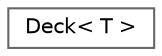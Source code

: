 digraph "Graphical Class Hierarchy"
{
 // INTERACTIVE_SVG=YES
 // LATEX_PDF_SIZE
  bgcolor="transparent";
  edge [fontname=Helvetica,fontsize=10,labelfontname=Helvetica,labelfontsize=10];
  node [fontname=Helvetica,fontsize=10,shape=box,height=0.2,width=0.4];
  rankdir="LR";
  Node0 [id="Node000000",label="Deck\< T \>",height=0.2,width=0.4,color="grey40", fillcolor="white", style="filled",URL="$class_deck.html",tooltip="Template class representing a deck of cards."];
}
